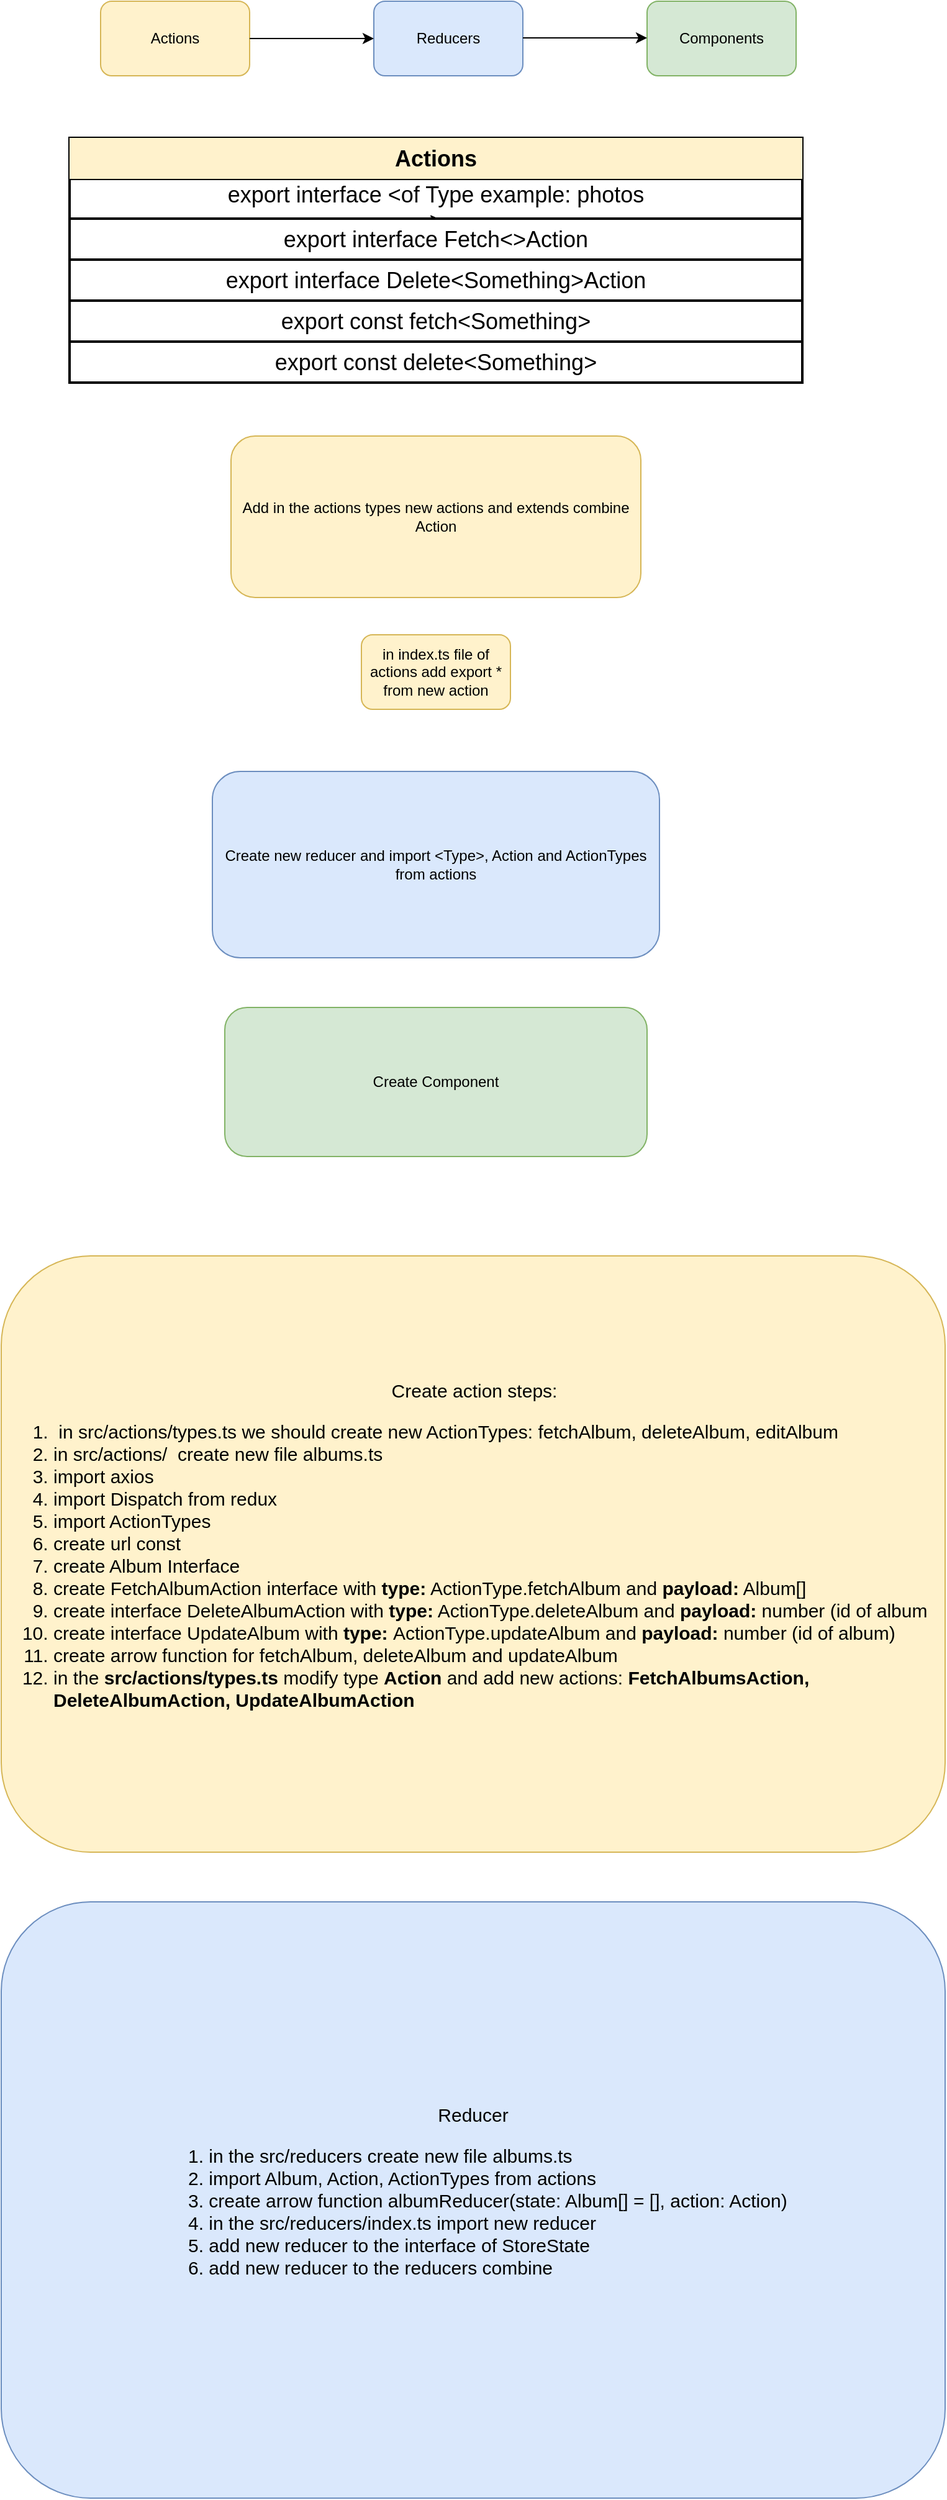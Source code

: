 <mxfile version="20.3.0" type="device"><diagram id="w8TwxDdvQgqm-7pnYwAN" name="Page-1"><mxGraphModel dx="946" dy="672" grid="1" gridSize="10" guides="1" tooltips="1" connect="1" arrows="1" fold="1" page="1" pageScale="1" pageWidth="850" pageHeight="1100" math="0" shadow="0"><root><mxCell id="0"/><mxCell id="1" parent="0"/><mxCell id="iuvLuNvg9cd3NteYcApT-1" value="Actions" style="rounded=1;whiteSpace=wrap;html=1;fillColor=#fff2cc;strokeColor=#d6b656;" vertex="1" parent="1"><mxGeometry x="120" y="110" width="120" height="60" as="geometry"/></mxCell><mxCell id="iuvLuNvg9cd3NteYcApT-2" value="Components" style="rounded=1;whiteSpace=wrap;html=1;fillColor=#d5e8d4;strokeColor=#82b366;" vertex="1" parent="1"><mxGeometry x="560" y="110" width="120" height="60" as="geometry"/></mxCell><mxCell id="iuvLuNvg9cd3NteYcApT-3" value="Reducers" style="rounded=1;whiteSpace=wrap;html=1;fillColor=#dae8fc;strokeColor=#6c8ebf;" vertex="1" parent="1"><mxGeometry x="340" y="110" width="120" height="60" as="geometry"/></mxCell><mxCell id="iuvLuNvg9cd3NteYcApT-4" value="" style="shape=table;html=1;whiteSpace=wrap;startSize=0;container=1;collapsible=0;childLayout=tableLayout;fillStyle=solid;strokeColor=#000000;strokeWidth=2;fontSize=18;fillColor=none;" vertex="1" parent="1"><mxGeometry x="95" y="220" width="590" height="197" as="geometry"/></mxCell><mxCell id="iuvLuNvg9cd3NteYcApT-5" value="" style="shape=tableRow;horizontal=0;startSize=0;swimlaneHead=0;swimlaneBody=0;top=0;left=0;bottom=0;right=0;collapsible=0;dropTarget=0;fillColor=none;points=[[0,0.5],[1,0.5]];portConstraint=eastwest;fillStyle=solid;strokeColor=#000000;strokeWidth=2;fontSize=18;" vertex="1" parent="iuvLuNvg9cd3NteYcApT-4"><mxGeometry width="590" height="33" as="geometry"/></mxCell><mxCell id="iuvLuNvg9cd3NteYcApT-6" value="&lt;b&gt;Actions&lt;/b&gt;" style="shape=partialRectangle;html=1;whiteSpace=wrap;connectable=0;fillColor=#fff2cc;top=0;left=0;bottom=0;right=0;overflow=hidden;fillStyle=solid;strokeColor=#d6b656;strokeWidth=2;fontSize=18;" vertex="1" parent="iuvLuNvg9cd3NteYcApT-5"><mxGeometry width="590" height="33" as="geometry"><mxRectangle width="590" height="33" as="alternateBounds"/></mxGeometry></mxCell><mxCell id="iuvLuNvg9cd3NteYcApT-7" value="" style="shape=tableRow;horizontal=0;startSize=0;swimlaneHead=0;swimlaneBody=0;top=0;left=0;bottom=0;right=0;collapsible=0;dropTarget=0;fillColor=none;points=[[0,0.5],[1,0.5]];portConstraint=eastwest;fillStyle=solid;strokeColor=#000000;strokeWidth=2;fontSize=18;" vertex="1" parent="iuvLuNvg9cd3NteYcApT-4"><mxGeometry y="33" width="590" height="32" as="geometry"/></mxCell><mxCell id="iuvLuNvg9cd3NteYcApT-8" value="export interface &amp;lt;of Type example: photos&lt;br&gt;&amp;gt;" style="shape=partialRectangle;html=1;whiteSpace=wrap;connectable=0;top=0;left=0;bottom=0;right=0;overflow=hidden;fillStyle=solid;strokeWidth=2;fontSize=18;fillColor=none;" vertex="1" parent="iuvLuNvg9cd3NteYcApT-7"><mxGeometry width="590" height="32" as="geometry"><mxRectangle width="590" height="32" as="alternateBounds"/></mxGeometry></mxCell><mxCell id="iuvLuNvg9cd3NteYcApT-9" value="" style="shape=tableRow;horizontal=0;startSize=0;swimlaneHead=0;swimlaneBody=0;top=0;left=0;bottom=0;right=0;collapsible=0;dropTarget=0;fillColor=none;points=[[0,0.5],[1,0.5]];portConstraint=eastwest;fillStyle=solid;strokeColor=#000000;strokeWidth=2;fontSize=18;" vertex="1" parent="iuvLuNvg9cd3NteYcApT-4"><mxGeometry y="65" width="590" height="33" as="geometry"/></mxCell><mxCell id="iuvLuNvg9cd3NteYcApT-10" value="export interface Fetch&amp;lt;&amp;gt;Action" style="shape=partialRectangle;html=1;whiteSpace=wrap;connectable=0;fillColor=none;top=0;left=0;bottom=0;right=0;overflow=hidden;fillStyle=solid;strokeColor=#000000;strokeWidth=2;fontSize=18;" vertex="1" parent="iuvLuNvg9cd3NteYcApT-9"><mxGeometry width="590" height="33" as="geometry"><mxRectangle width="590" height="33" as="alternateBounds"/></mxGeometry></mxCell><mxCell id="iuvLuNvg9cd3NteYcApT-15" style="shape=tableRow;horizontal=0;startSize=0;swimlaneHead=0;swimlaneBody=0;top=0;left=0;bottom=0;right=0;collapsible=0;dropTarget=0;fillColor=none;points=[[0,0.5],[1,0.5]];portConstraint=eastwest;fillStyle=solid;strokeColor=#000000;strokeWidth=2;fontSize=18;" vertex="1" parent="iuvLuNvg9cd3NteYcApT-4"><mxGeometry y="98" width="590" height="33" as="geometry"/></mxCell><mxCell id="iuvLuNvg9cd3NteYcApT-16" value="export interface Delete&amp;lt;Something&amp;gt;Action" style="shape=partialRectangle;html=1;whiteSpace=wrap;connectable=0;fillColor=none;top=0;left=0;bottom=0;right=0;overflow=hidden;fillStyle=solid;strokeColor=#000000;strokeWidth=2;fontSize=18;" vertex="1" parent="iuvLuNvg9cd3NteYcApT-15"><mxGeometry width="590" height="33" as="geometry"><mxRectangle width="590" height="33" as="alternateBounds"/></mxGeometry></mxCell><mxCell id="iuvLuNvg9cd3NteYcApT-11" style="shape=tableRow;horizontal=0;startSize=0;swimlaneHead=0;swimlaneBody=0;top=0;left=0;bottom=0;right=0;collapsible=0;dropTarget=0;fillColor=none;points=[[0,0.5],[1,0.5]];portConstraint=eastwest;fillStyle=solid;strokeColor=#000000;strokeWidth=2;fontSize=18;" vertex="1" parent="iuvLuNvg9cd3NteYcApT-4"><mxGeometry y="131" width="590" height="33" as="geometry"/></mxCell><mxCell id="iuvLuNvg9cd3NteYcApT-12" value="export const fetch&amp;lt;Something&amp;gt;" style="shape=partialRectangle;html=1;whiteSpace=wrap;connectable=0;fillColor=none;top=0;left=0;bottom=0;right=0;overflow=hidden;fillStyle=solid;strokeColor=#000000;strokeWidth=2;fontSize=18;" vertex="1" parent="iuvLuNvg9cd3NteYcApT-11"><mxGeometry width="590" height="33" as="geometry"><mxRectangle width="590" height="33" as="alternateBounds"/></mxGeometry></mxCell><mxCell id="iuvLuNvg9cd3NteYcApT-13" style="shape=tableRow;horizontal=0;startSize=0;swimlaneHead=0;swimlaneBody=0;top=0;left=0;bottom=0;right=0;collapsible=0;dropTarget=0;fillColor=none;points=[[0,0.5],[1,0.5]];portConstraint=eastwest;fillStyle=solid;strokeColor=#000000;strokeWidth=2;fontSize=18;" vertex="1" parent="iuvLuNvg9cd3NteYcApT-4"><mxGeometry y="164" width="590" height="33" as="geometry"/></mxCell><mxCell id="iuvLuNvg9cd3NteYcApT-14" value="export const delete&amp;lt;Something&amp;gt;" style="shape=partialRectangle;html=1;whiteSpace=wrap;connectable=0;fillColor=none;top=0;left=0;bottom=0;right=0;overflow=hidden;fillStyle=solid;strokeColor=#000000;strokeWidth=2;fontSize=18;" vertex="1" parent="iuvLuNvg9cd3NteYcApT-13"><mxGeometry width="590" height="33" as="geometry"><mxRectangle width="590" height="33" as="alternateBounds"/></mxGeometry></mxCell><mxCell id="iuvLuNvg9cd3NteYcApT-17" value="Add in the actions types new actions and extends combine Action" style="rounded=1;whiteSpace=wrap;html=1;align=center;fillColor=#fff2cc;strokeColor=#d6b656;" vertex="1" parent="1"><mxGeometry x="225" y="460" width="330" height="130" as="geometry"/></mxCell><mxCell id="iuvLuNvg9cd3NteYcApT-18" value="in index.ts file of actions add export * from new action" style="rounded=1;whiteSpace=wrap;html=1;fillColor=#fff2cc;strokeColor=#d6b656;" vertex="1" parent="1"><mxGeometry x="330" y="620" width="120" height="60" as="geometry"/></mxCell><mxCell id="iuvLuNvg9cd3NteYcApT-19" value="" style="endArrow=classic;html=1;rounded=0;exitX=1;exitY=0.5;exitDx=0;exitDy=0;entryX=0;entryY=0.5;entryDx=0;entryDy=0;" edge="1" parent="1" source="iuvLuNvg9cd3NteYcApT-1" target="iuvLuNvg9cd3NteYcApT-3"><mxGeometry width="50" height="50" relative="1" as="geometry"><mxPoint x="400" y="260" as="sourcePoint"/><mxPoint x="450" y="210" as="targetPoint"/></mxGeometry></mxCell><mxCell id="iuvLuNvg9cd3NteYcApT-20" value="" style="endArrow=classic;html=1;rounded=0;exitX=1;exitY=0.5;exitDx=0;exitDy=0;entryX=0;entryY=0.5;entryDx=0;entryDy=0;" edge="1" parent="1"><mxGeometry width="50" height="50" relative="1" as="geometry"><mxPoint x="460" y="139.5" as="sourcePoint"/><mxPoint x="560" y="139.5" as="targetPoint"/></mxGeometry></mxCell><mxCell id="iuvLuNvg9cd3NteYcApT-21" value="Create new reducer and import &amp;lt;Type&amp;gt;, Action and ActionTypes from actions" style="rounded=1;whiteSpace=wrap;html=1;fillColor=#dae8fc;strokeColor=#6c8ebf;" vertex="1" parent="1"><mxGeometry x="210" y="730" width="360" height="150" as="geometry"/></mxCell><mxCell id="iuvLuNvg9cd3NteYcApT-22" value="Create Component" style="rounded=1;whiteSpace=wrap;html=1;fillColor=#d5e8d4;strokeColor=#82b366;" vertex="1" parent="1"><mxGeometry x="220" y="920" width="340" height="120" as="geometry"/></mxCell><mxCell id="iuvLuNvg9cd3NteYcApT-40" value="&lt;div style=&quot;text-align: center; font-size: 15px;&quot;&gt;&lt;span style=&quot;background-color: initial;&quot;&gt;&lt;font style=&quot;font-size: 15px;&quot;&gt;Create action steps:&lt;/font&gt;&lt;/span&gt;&lt;/div&gt;&lt;div style=&quot;font-size: 15px;&quot;&gt;&lt;ol&gt;&lt;li&gt;&lt;span style=&quot;background-color: initial; text-align: left;&quot;&gt;&amp;nbsp;in src/actions/types.ts we should create new ActionTypes: fetchAlbum, deleteAlbum, editAlbum&lt;/span&gt;&lt;/li&gt;&lt;li&gt;&lt;span style=&quot;background-color: initial;&quot;&gt;in src/actions/&amp;nbsp; create new file albums.ts&lt;br&gt;&lt;/span&gt;&lt;/li&gt;&lt;li&gt;&lt;span style=&quot;background-color: initial;&quot;&gt;import axios&lt;/span&gt;&lt;/li&gt;&lt;li&gt;&lt;span style=&quot;background-color: initial;&quot;&gt;import Dispatch from redux&lt;/span&gt;&lt;/li&gt;&lt;li&gt;&lt;span style=&quot;background-color: initial;&quot;&gt;import ActionTypes&lt;/span&gt;&lt;/li&gt;&lt;li&gt;&lt;span style=&quot;background-color: initial;&quot;&gt;create url const&lt;/span&gt;&lt;/li&gt;&lt;li&gt;&lt;span style=&quot;background-color: initial;&quot;&gt;create Album Interface&lt;/span&gt;&lt;/li&gt;&lt;li&gt;&lt;span style=&quot;background-color: initial;&quot;&gt;create FetchAlbumAction interface with &lt;b&gt;type:&lt;/b&gt; ActionType.fetchAlbum and &lt;b&gt;payload:&lt;/b&gt; Album[]&lt;/span&gt;&lt;/li&gt;&lt;li&gt;&lt;span style=&quot;background-color: initial;&quot;&gt;create interface DeleteAlbumAction with &lt;b&gt;type:&lt;/b&gt; ActionType.deleteAlbum and &lt;b&gt;payload:&lt;/b&gt; number (id of album&lt;/span&gt;&lt;/li&gt;&lt;li&gt;&lt;span style=&quot;background-color: initial;&quot;&gt;create interface UpdateAlbum with &lt;b&gt;type: &lt;/b&gt;ActionType.updateAlbum and &lt;b&gt;payload: &lt;/b&gt;number (id of album)&lt;/span&gt;&lt;/li&gt;&lt;li&gt;&lt;span style=&quot;background-color: initial;&quot;&gt;create arrow function for fetchAlbum, deleteAlbum and updateAlbum&lt;/span&gt;&lt;/li&gt;&lt;li&gt;&lt;span style=&quot;background-color: initial;&quot;&gt;in the &lt;b&gt;src/actions/types.ts&lt;/b&gt; modify type&amp;nbsp;&lt;b&gt;Action&lt;/b&gt;&amp;nbsp;and add new actions: &lt;b&gt;FetchAlbumsAction, DeleteAlbumAction, UpdateAlbumAction&lt;/b&gt;&lt;/span&gt;&lt;/li&gt;&lt;/ol&gt;&lt;/div&gt;" style="text;html=1;strokeColor=#d6b656;fillColor=#fff2cc;align=left;verticalAlign=middle;whiteSpace=wrap;rounded=1;" vertex="1" parent="1"><mxGeometry x="40" y="1120" width="760" height="480" as="geometry"/></mxCell><mxCell id="iuvLuNvg9cd3NteYcApT-41" value="&lt;div style=&quot;font-size: 15px;&quot;&gt;Reducer&lt;/div&gt;&lt;div style=&quot;font-size: 15px;&quot;&gt;&lt;ol&gt;&lt;li style=&quot;text-align: left;&quot;&gt;in the src/reducers create new file albums.ts&lt;/li&gt;&lt;li style=&quot;text-align: left;&quot;&gt;import Album, Action, ActionTypes from actions&lt;/li&gt;&lt;li style=&quot;text-align: left;&quot;&gt;create arrow function albumReducer(state: Album[] = [], action: Action)&lt;/li&gt;&lt;li style=&quot;text-align: left;&quot;&gt;in the src/reducers/index.ts import new reducer&lt;/li&gt;&lt;li style=&quot;text-align: left;&quot;&gt;add new reducer to the interface of StoreState&lt;/li&gt;&lt;li style=&quot;text-align: left;&quot;&gt;add new reducer to the reducers combine&lt;/li&gt;&lt;/ol&gt;&lt;/div&gt;" style="text;html=1;strokeColor=#6c8ebf;fillColor=#dae8fc;align=center;verticalAlign=middle;whiteSpace=wrap;rounded=1;" vertex="1" parent="1"><mxGeometry x="40" y="1640" width="760" height="480" as="geometry"/></mxCell></root></mxGraphModel></diagram></mxfile>